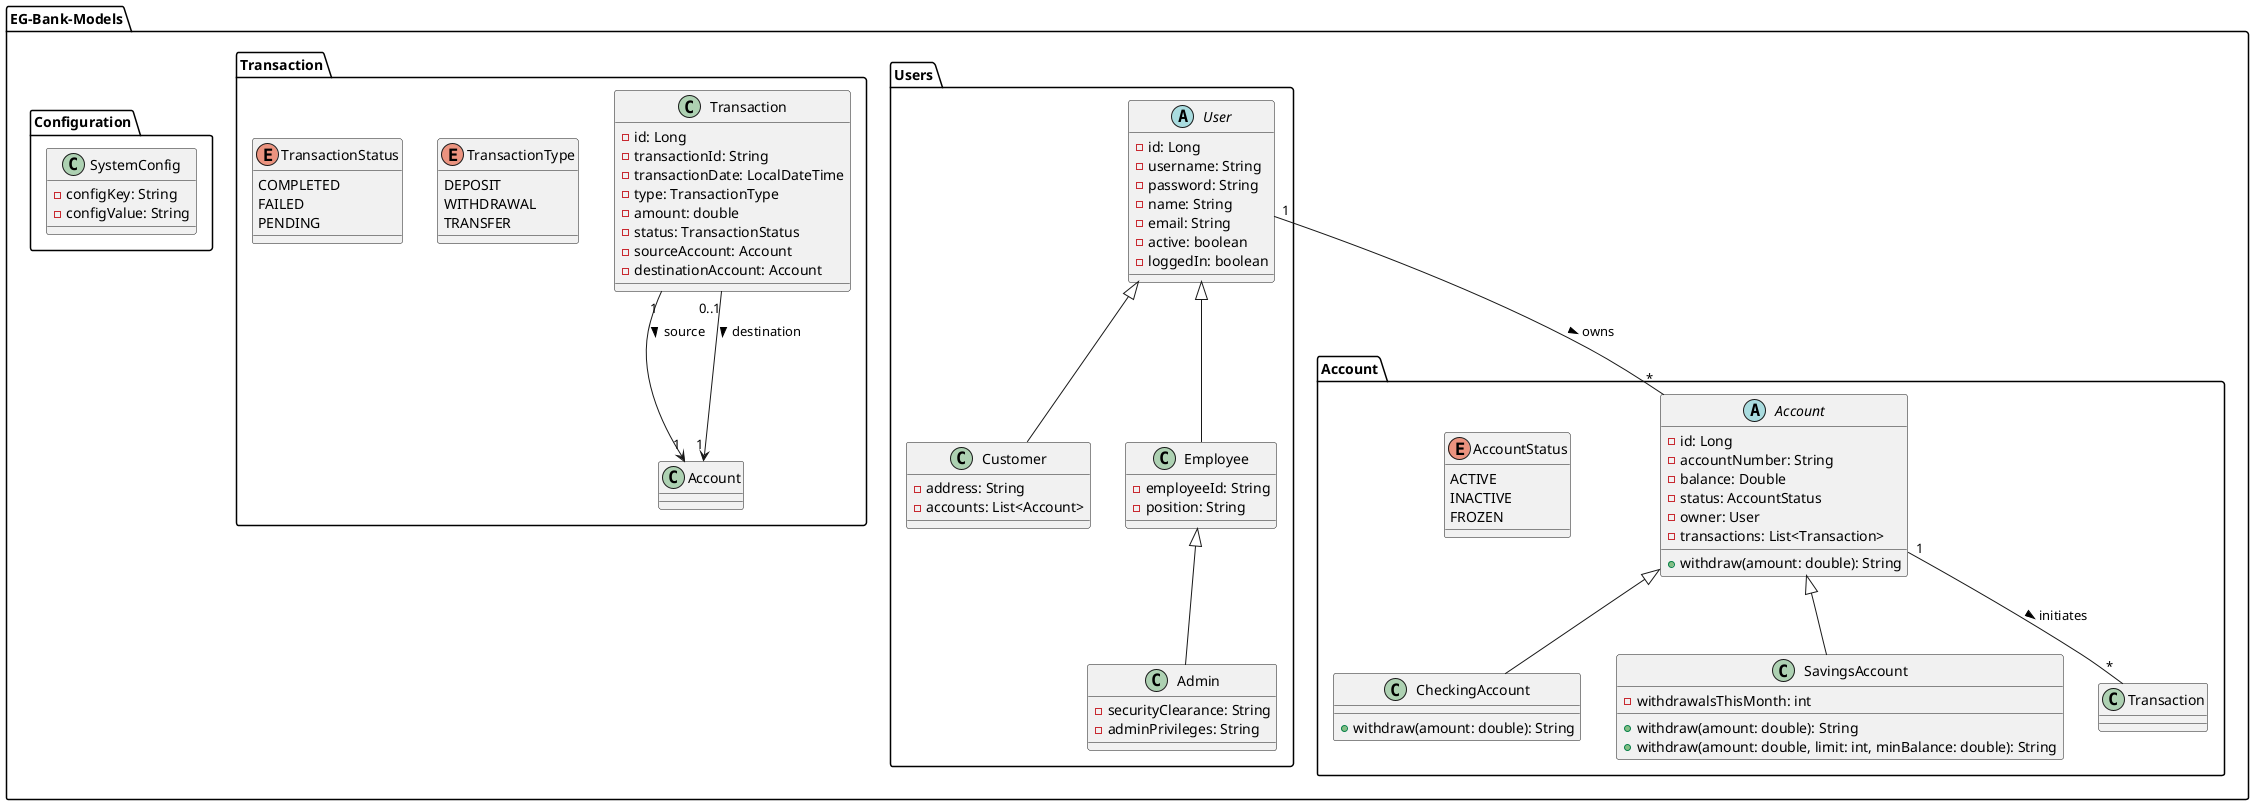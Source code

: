@startuml
' Packages (optional for grouping)
package "EG-Bank-Models" {
    package "Users" {
      abstract class User {
        - id: Long
        - username: String
        - password: String
        - name: String
        - email: String
        - active: boolean
        - loggedIn: boolean
      }

      class Customer {
        - address: String
        - accounts: List<Account>
      }

      class Employee {
        - employeeId: String
        - position: String
      }

      class Admin {
        - securityClearance: String
        - adminPrivileges: String
      }

      User <|-- Customer
      User <|-- Employee
      Employee <|-- Admin
    }

    package "Account" {
      abstract class Account {
        - id: Long
        - accountNumber: String
        - balance: Double
        - status: AccountStatus
        - owner: User
        - transactions: List<Transaction>
        + withdraw(amount: double): String
      }

      class CheckingAccount {
        + withdraw(amount: double): String
      }

      class SavingsAccount {
        - withdrawalsThisMonth: int
        + withdraw(amount: double): String
        + withdraw(amount: double, limit: int, minBalance: double): String
      }

      Account <|-- CheckingAccount
      Account <|-- SavingsAccount
      User "1" -- "*" Account : owns >
      Account "1" -- "*" Transaction : initiates >

      enum AccountStatus {
        ACTIVE
        INACTIVE
        FROZEN
      }
    }

    package "Transaction" {
      class Transaction {
        - id: Long
        - transactionId: String
        - transactionDate: LocalDateTime
        - type: TransactionType
        - amount: double
        - status: TransactionStatus
        - sourceAccount: Account
        - destinationAccount: Account
      }

      enum TransactionType {
        DEPOSIT
        WITHDRAWAL
        TRANSFER
      }

      enum TransactionStatus {
        COMPLETED
        FAILED
        PENDING
      }

      Transaction "1" --> "1" Account : source >
      Transaction "0..1" --> "1" Account : destination >
    }

    package "Configuration" {
      class SystemConfig {
        - configKey: String
        - configValue: String
      }
    }
}
@enduml